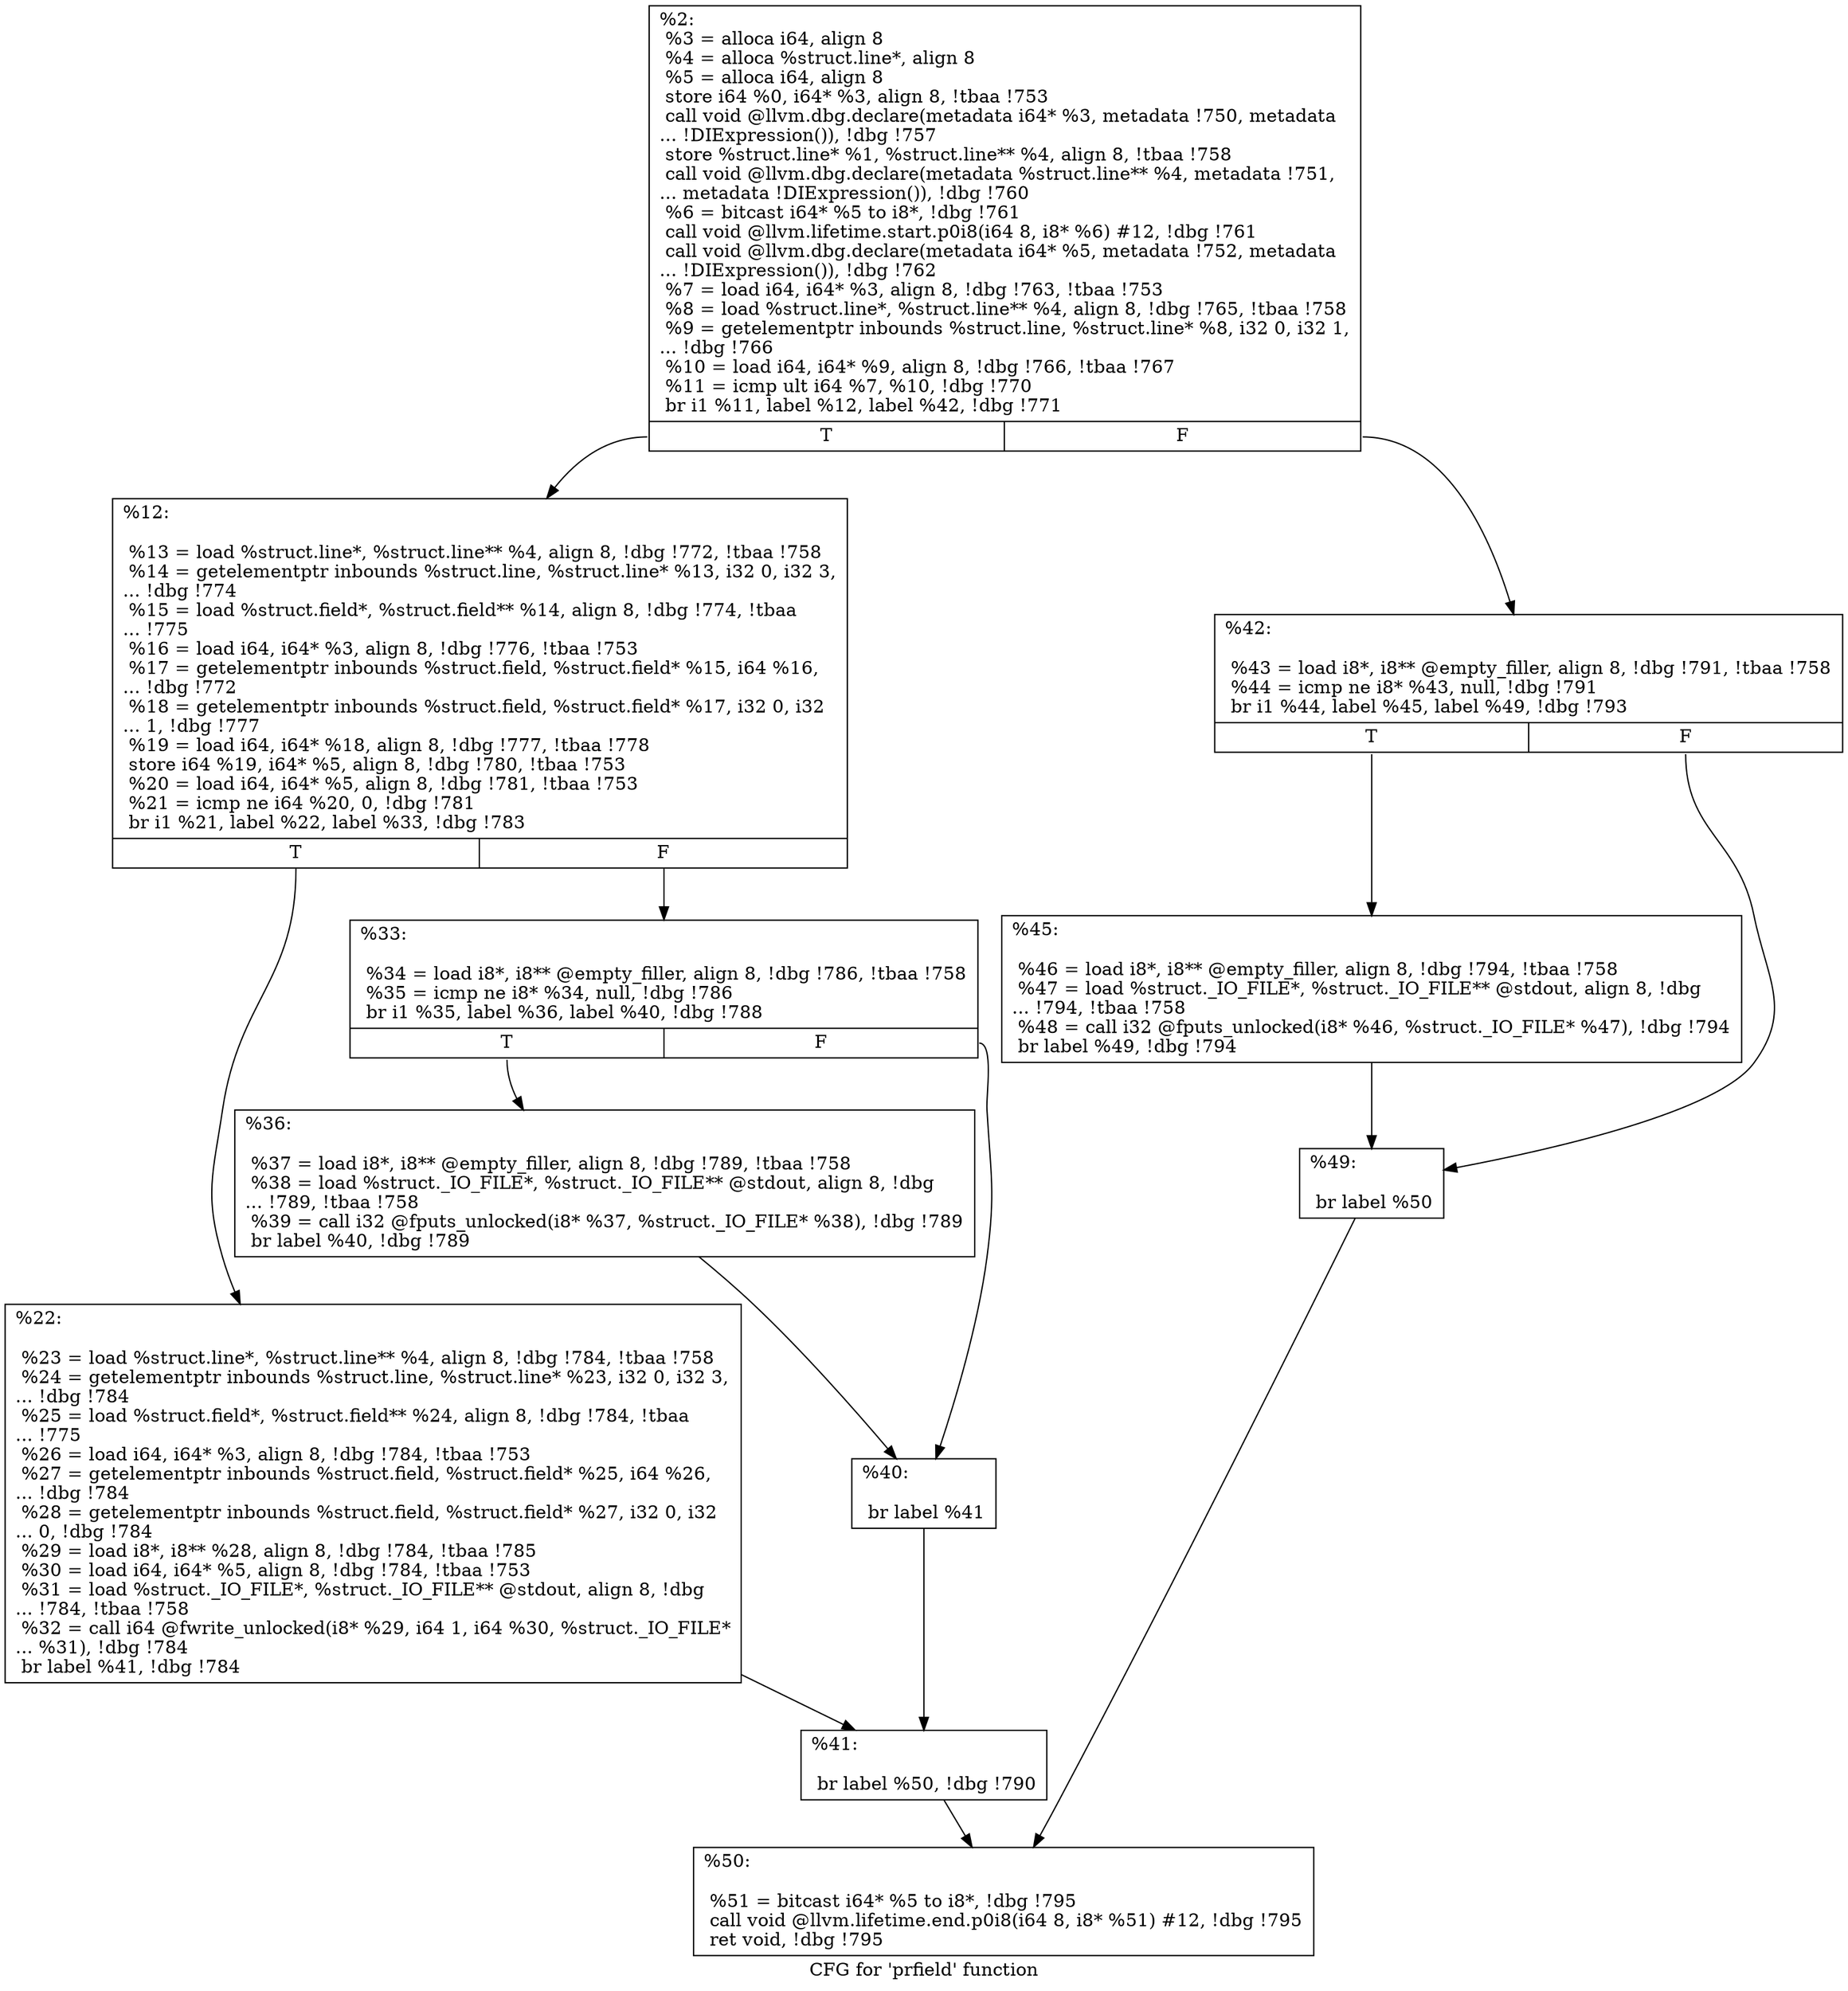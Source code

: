 digraph "CFG for 'prfield' function" {
	label="CFG for 'prfield' function";

	Node0xcc8210 [shape=record,label="{%2:\l  %3 = alloca i64, align 8\l  %4 = alloca %struct.line*, align 8\l  %5 = alloca i64, align 8\l  store i64 %0, i64* %3, align 8, !tbaa !753\l  call void @llvm.dbg.declare(metadata i64* %3, metadata !750, metadata\l... !DIExpression()), !dbg !757\l  store %struct.line* %1, %struct.line** %4, align 8, !tbaa !758\l  call void @llvm.dbg.declare(metadata %struct.line** %4, metadata !751,\l... metadata !DIExpression()), !dbg !760\l  %6 = bitcast i64* %5 to i8*, !dbg !761\l  call void @llvm.lifetime.start.p0i8(i64 8, i8* %6) #12, !dbg !761\l  call void @llvm.dbg.declare(metadata i64* %5, metadata !752, metadata\l... !DIExpression()), !dbg !762\l  %7 = load i64, i64* %3, align 8, !dbg !763, !tbaa !753\l  %8 = load %struct.line*, %struct.line** %4, align 8, !dbg !765, !tbaa !758\l  %9 = getelementptr inbounds %struct.line, %struct.line* %8, i32 0, i32 1,\l... !dbg !766\l  %10 = load i64, i64* %9, align 8, !dbg !766, !tbaa !767\l  %11 = icmp ult i64 %7, %10, !dbg !770\l  br i1 %11, label %12, label %42, !dbg !771\l|{<s0>T|<s1>F}}"];
	Node0xcc8210:s0 -> Node0xcc8320;
	Node0xcc8210:s1 -> Node0xcc8500;
	Node0xcc8320 [shape=record,label="{%12:\l\l  %13 = load %struct.line*, %struct.line** %4, align 8, !dbg !772, !tbaa !758\l  %14 = getelementptr inbounds %struct.line, %struct.line* %13, i32 0, i32 3,\l... !dbg !774\l  %15 = load %struct.field*, %struct.field** %14, align 8, !dbg !774, !tbaa\l... !775\l  %16 = load i64, i64* %3, align 8, !dbg !776, !tbaa !753\l  %17 = getelementptr inbounds %struct.field, %struct.field* %15, i64 %16,\l... !dbg !772\l  %18 = getelementptr inbounds %struct.field, %struct.field* %17, i32 0, i32\l... 1, !dbg !777\l  %19 = load i64, i64* %18, align 8, !dbg !777, !tbaa !778\l  store i64 %19, i64* %5, align 8, !dbg !780, !tbaa !753\l  %20 = load i64, i64* %5, align 8, !dbg !781, !tbaa !753\l  %21 = icmp ne i64 %20, 0, !dbg !781\l  br i1 %21, label %22, label %33, !dbg !783\l|{<s0>T|<s1>F}}"];
	Node0xcc8320:s0 -> Node0xcc8370;
	Node0xcc8320:s1 -> Node0xcc83c0;
	Node0xcc8370 [shape=record,label="{%22:\l\l  %23 = load %struct.line*, %struct.line** %4, align 8, !dbg !784, !tbaa !758\l  %24 = getelementptr inbounds %struct.line, %struct.line* %23, i32 0, i32 3,\l... !dbg !784\l  %25 = load %struct.field*, %struct.field** %24, align 8, !dbg !784, !tbaa\l... !775\l  %26 = load i64, i64* %3, align 8, !dbg !784, !tbaa !753\l  %27 = getelementptr inbounds %struct.field, %struct.field* %25, i64 %26,\l... !dbg !784\l  %28 = getelementptr inbounds %struct.field, %struct.field* %27, i32 0, i32\l... 0, !dbg !784\l  %29 = load i8*, i8** %28, align 8, !dbg !784, !tbaa !785\l  %30 = load i64, i64* %5, align 8, !dbg !784, !tbaa !753\l  %31 = load %struct._IO_FILE*, %struct._IO_FILE** @stdout, align 8, !dbg\l... !784, !tbaa !758\l  %32 = call i64 @fwrite_unlocked(i8* %29, i64 1, i64 %30, %struct._IO_FILE*\l... %31), !dbg !784\l  br label %41, !dbg !784\l}"];
	Node0xcc8370 -> Node0xcc84b0;
	Node0xcc83c0 [shape=record,label="{%33:\l\l  %34 = load i8*, i8** @empty_filler, align 8, !dbg !786, !tbaa !758\l  %35 = icmp ne i8* %34, null, !dbg !786\l  br i1 %35, label %36, label %40, !dbg !788\l|{<s0>T|<s1>F}}"];
	Node0xcc83c0:s0 -> Node0xcc8410;
	Node0xcc83c0:s1 -> Node0xcc8460;
	Node0xcc8410 [shape=record,label="{%36:\l\l  %37 = load i8*, i8** @empty_filler, align 8, !dbg !789, !tbaa !758\l  %38 = load %struct._IO_FILE*, %struct._IO_FILE** @stdout, align 8, !dbg\l... !789, !tbaa !758\l  %39 = call i32 @fputs_unlocked(i8* %37, %struct._IO_FILE* %38), !dbg !789\l  br label %40, !dbg !789\l}"];
	Node0xcc8410 -> Node0xcc8460;
	Node0xcc8460 [shape=record,label="{%40:\l\l  br label %41\l}"];
	Node0xcc8460 -> Node0xcc84b0;
	Node0xcc84b0 [shape=record,label="{%41:\l\l  br label %50, !dbg !790\l}"];
	Node0xcc84b0 -> Node0xcc85f0;
	Node0xcc8500 [shape=record,label="{%42:\l\l  %43 = load i8*, i8** @empty_filler, align 8, !dbg !791, !tbaa !758\l  %44 = icmp ne i8* %43, null, !dbg !791\l  br i1 %44, label %45, label %49, !dbg !793\l|{<s0>T|<s1>F}}"];
	Node0xcc8500:s0 -> Node0xcc8550;
	Node0xcc8500:s1 -> Node0xcc85a0;
	Node0xcc8550 [shape=record,label="{%45:\l\l  %46 = load i8*, i8** @empty_filler, align 8, !dbg !794, !tbaa !758\l  %47 = load %struct._IO_FILE*, %struct._IO_FILE** @stdout, align 8, !dbg\l... !794, !tbaa !758\l  %48 = call i32 @fputs_unlocked(i8* %46, %struct._IO_FILE* %47), !dbg !794\l  br label %49, !dbg !794\l}"];
	Node0xcc8550 -> Node0xcc85a0;
	Node0xcc85a0 [shape=record,label="{%49:\l\l  br label %50\l}"];
	Node0xcc85a0 -> Node0xcc85f0;
	Node0xcc85f0 [shape=record,label="{%50:\l\l  %51 = bitcast i64* %5 to i8*, !dbg !795\l  call void @llvm.lifetime.end.p0i8(i64 8, i8* %51) #12, !dbg !795\l  ret void, !dbg !795\l}"];
}
